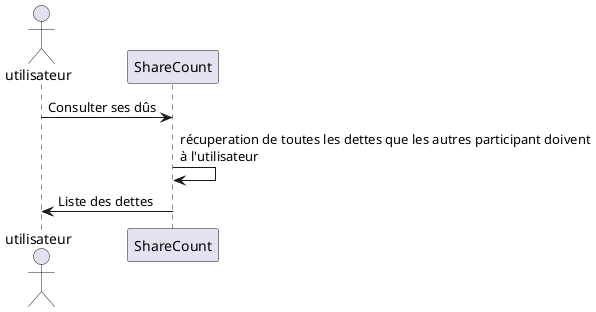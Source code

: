 @startuml  "Consulter ses dûs"

actor utilisateur as u
participant ShareCount as sc

u -> sc : Consulter ses dûs
sc 	->	sc : récuperation de toutes les dettes que les autres participant doivent\nà l'utilisateur
u 	<-	sc : Liste des dettes

@enduml